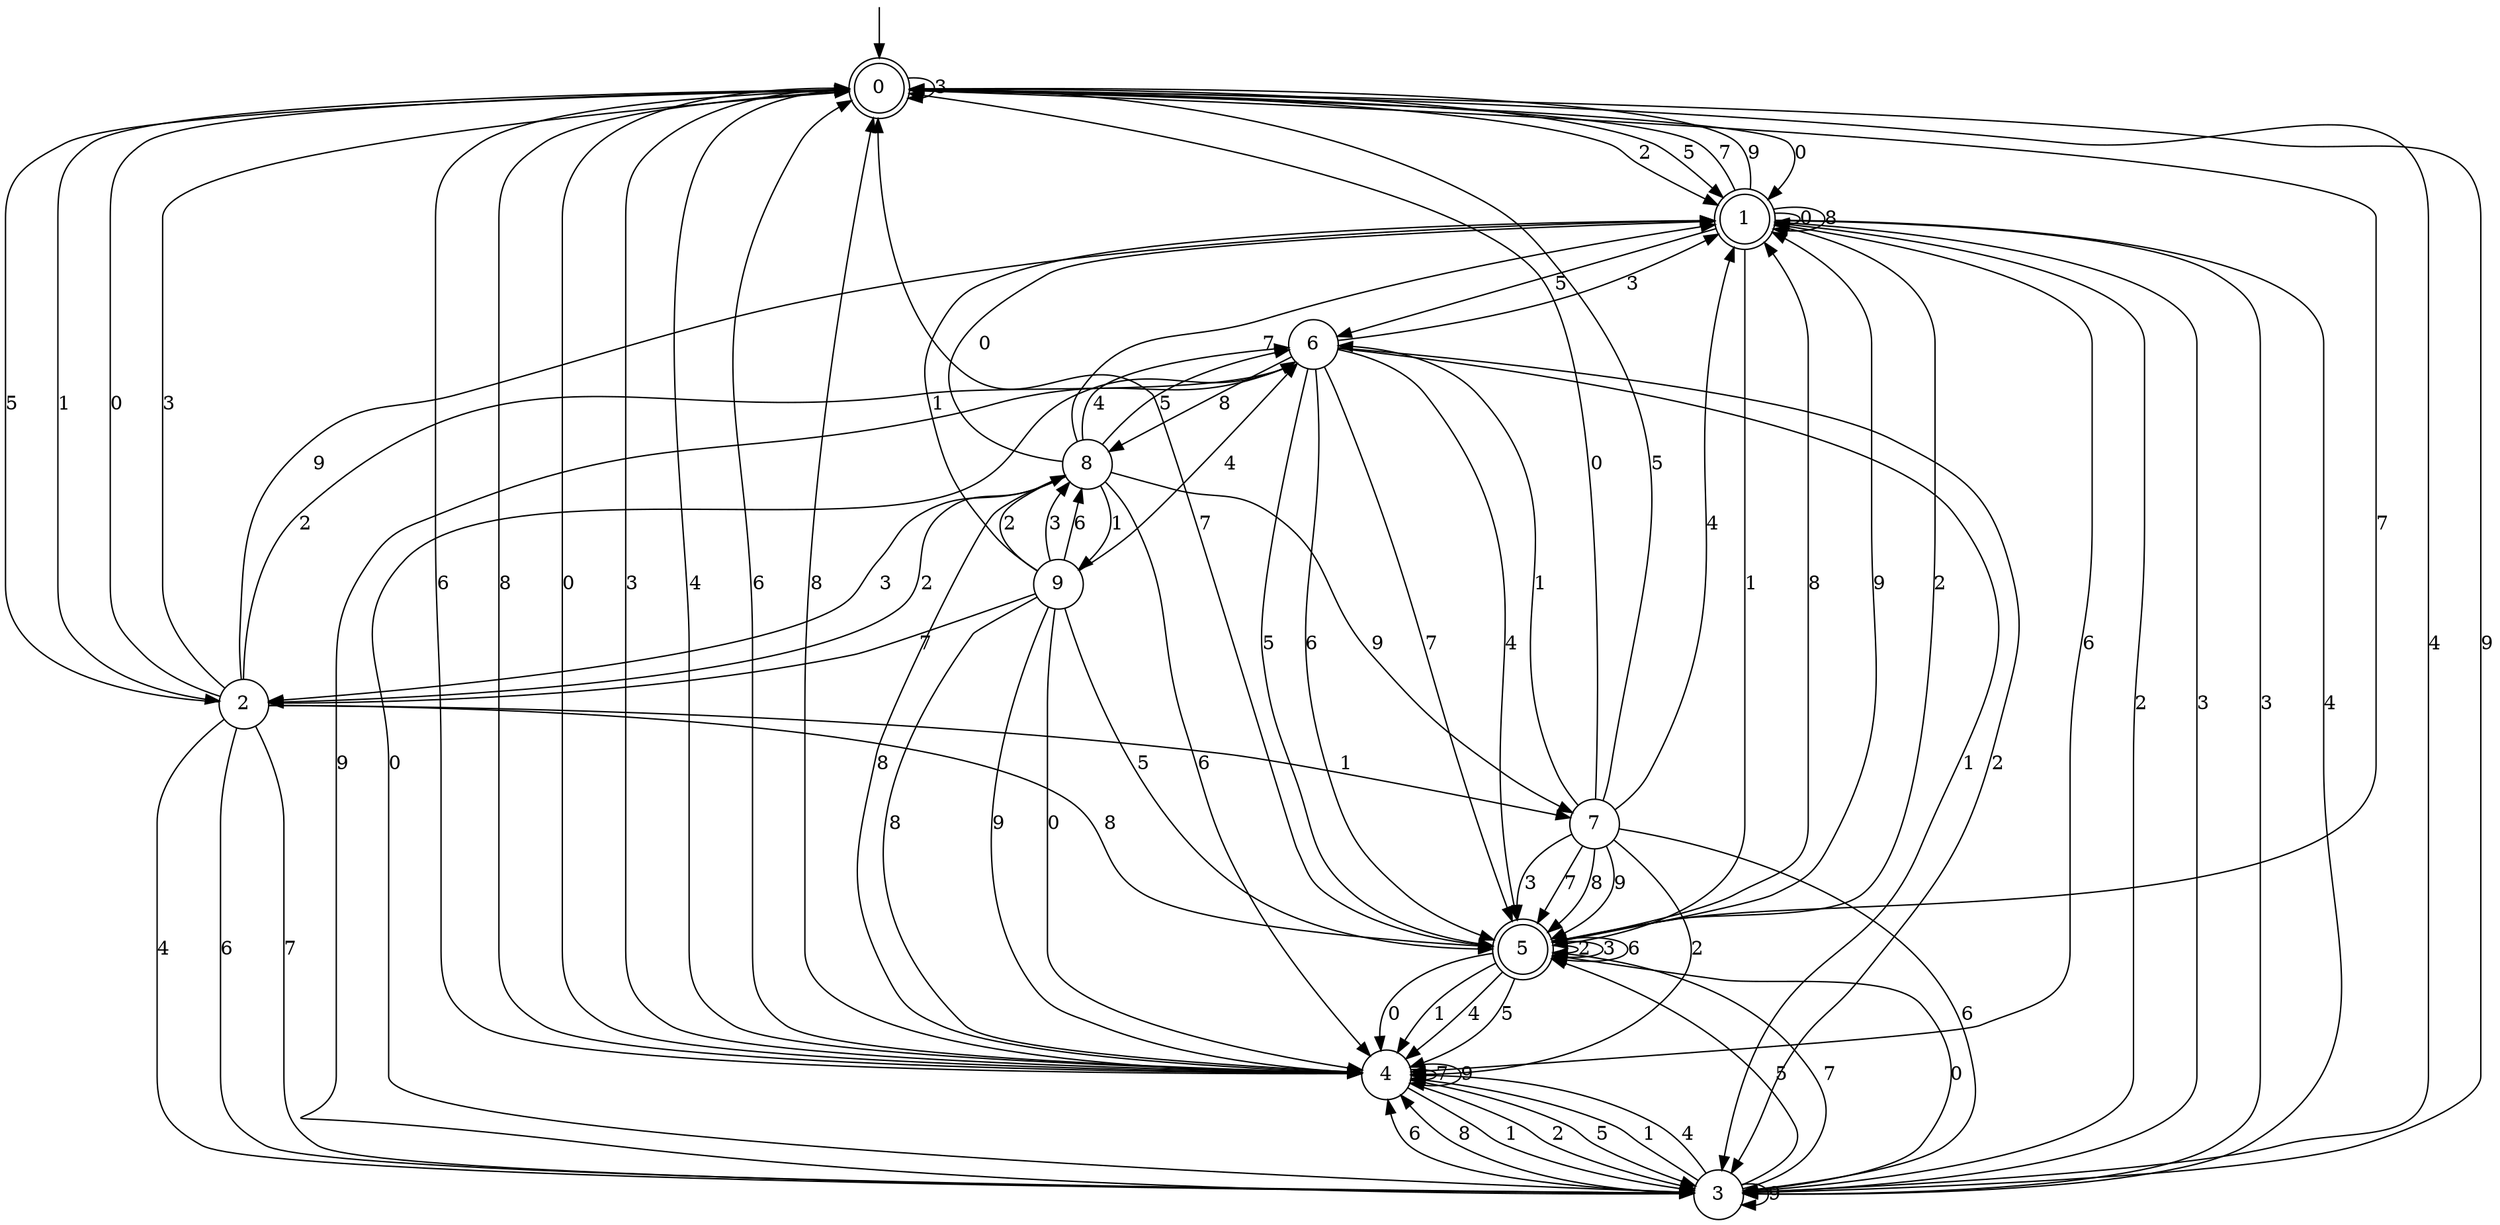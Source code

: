 digraph g {

	s0 [shape="doublecircle" label="0"];
	s1 [shape="doublecircle" label="1"];
	s2 [shape="circle" label="2"];
	s3 [shape="circle" label="3"];
	s4 [shape="circle" label="4"];
	s5 [shape="doublecircle" label="5"];
	s6 [shape="circle" label="6"];
	s7 [shape="circle" label="7"];
	s8 [shape="circle" label="8"];
	s9 [shape="circle" label="9"];
	s0 -> s1 [label="0"];
	s0 -> s2 [label="1"];
	s0 -> s1 [label="2"];
	s0 -> s0 [label="3"];
	s0 -> s3 [label="4"];
	s0 -> s1 [label="5"];
	s0 -> s4 [label="6"];
	s0 -> s5 [label="7"];
	s0 -> s4 [label="8"];
	s0 -> s3 [label="9"];
	s1 -> s1 [label="0"];
	s1 -> s5 [label="1"];
	s1 -> s5 [label="2"];
	s1 -> s3 [label="3"];
	s1 -> s3 [label="4"];
	s1 -> s6 [label="5"];
	s1 -> s4 [label="6"];
	s1 -> s0 [label="7"];
	s1 -> s1 [label="8"];
	s1 -> s0 [label="9"];
	s2 -> s0 [label="0"];
	s2 -> s7 [label="1"];
	s2 -> s6 [label="2"];
	s2 -> s0 [label="3"];
	s2 -> s3 [label="4"];
	s2 -> s0 [label="5"];
	s2 -> s3 [label="6"];
	s2 -> s3 [label="7"];
	s2 -> s5 [label="8"];
	s2 -> s1 [label="9"];
	s3 -> s5 [label="0"];
	s3 -> s4 [label="1"];
	s3 -> s1 [label="2"];
	s3 -> s1 [label="3"];
	s3 -> s4 [label="4"];
	s3 -> s5 [label="5"];
	s3 -> s4 [label="6"];
	s3 -> s5 [label="7"];
	s3 -> s4 [label="8"];
	s3 -> s3 [label="9"];
	s4 -> s0 [label="0"];
	s4 -> s3 [label="1"];
	s4 -> s3 [label="2"];
	s4 -> s0 [label="3"];
	s4 -> s0 [label="4"];
	s4 -> s3 [label="5"];
	s4 -> s0 [label="6"];
	s4 -> s4 [label="7"];
	s4 -> s0 [label="8"];
	s4 -> s4 [label="9"];
	s5 -> s4 [label="0"];
	s5 -> s4 [label="1"];
	s5 -> s5 [label="2"];
	s5 -> s5 [label="3"];
	s5 -> s4 [label="4"];
	s5 -> s4 [label="5"];
	s5 -> s5 [label="6"];
	s5 -> s0 [label="7"];
	s5 -> s1 [label="8"];
	s5 -> s1 [label="9"];
	s6 -> s3 [label="0"];
	s6 -> s3 [label="1"];
	s6 -> s3 [label="2"];
	s6 -> s1 [label="3"];
	s6 -> s5 [label="4"];
	s6 -> s5 [label="5"];
	s6 -> s5 [label="6"];
	s6 -> s5 [label="7"];
	s6 -> s8 [label="8"];
	s6 -> s3 [label="9"];
	s7 -> s0 [label="0"];
	s7 -> s6 [label="1"];
	s7 -> s4 [label="2"];
	s7 -> s5 [label="3"];
	s7 -> s1 [label="4"];
	s7 -> s0 [label="5"];
	s7 -> s3 [label="6"];
	s7 -> s5 [label="7"];
	s7 -> s5 [label="8"];
	s7 -> s5 [label="9"];
	s8 -> s1 [label="0"];
	s8 -> s9 [label="1"];
	s8 -> s2 [label="2"];
	s8 -> s2 [label="3"];
	s8 -> s6 [label="4"];
	s8 -> s6 [label="5"];
	s8 -> s4 [label="6"];
	s8 -> s1 [label="7"];
	s8 -> s4 [label="8"];
	s8 -> s7 [label="9"];
	s9 -> s4 [label="0"];
	s9 -> s1 [label="1"];
	s9 -> s8 [label="2"];
	s9 -> s8 [label="3"];
	s9 -> s6 [label="4"];
	s9 -> s5 [label="5"];
	s9 -> s8 [label="6"];
	s9 -> s2 [label="7"];
	s9 -> s4 [label="8"];
	s9 -> s4 [label="9"];

__start0 [label="" shape="none" width="0" height="0"];
__start0 -> s0;

}
